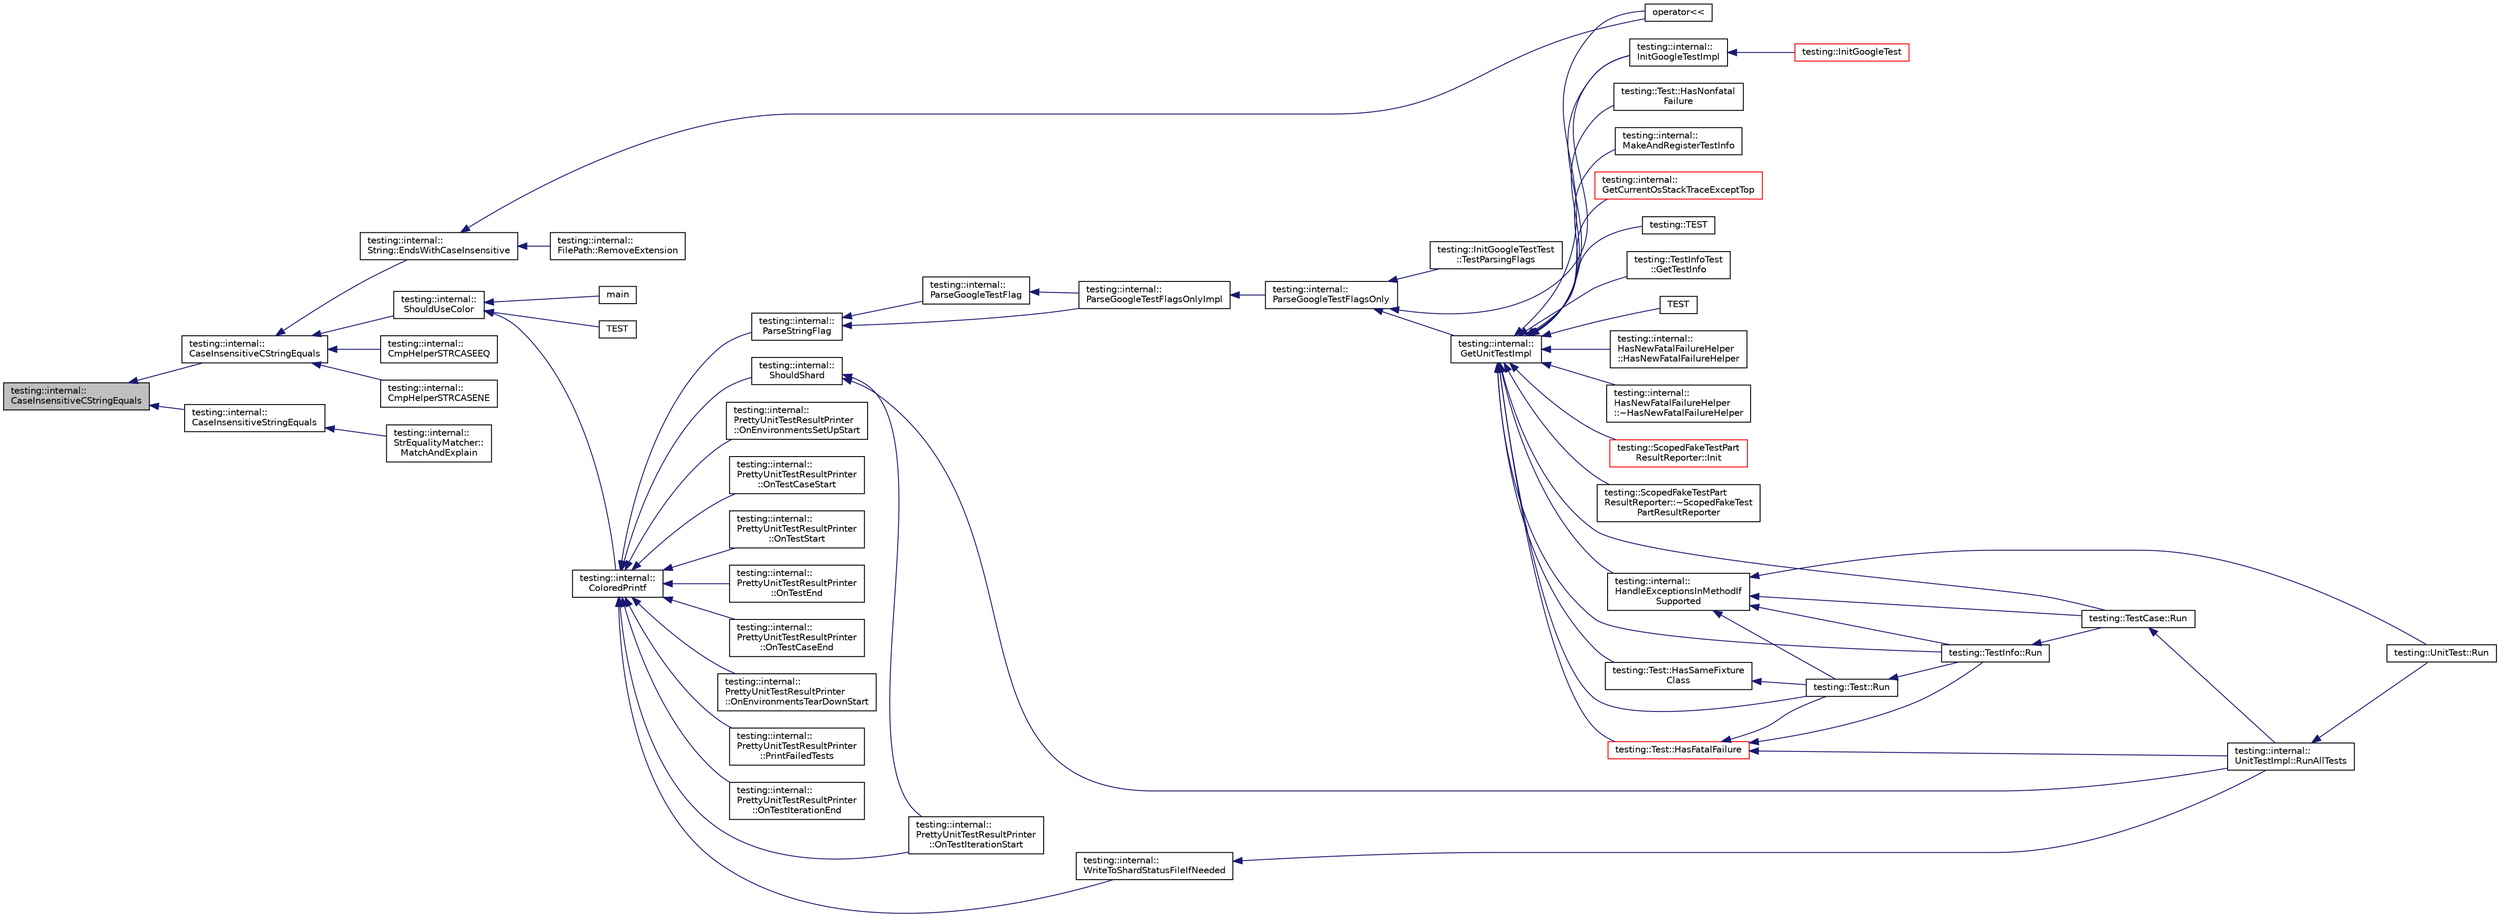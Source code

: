 digraph "testing::internal::CaseInsensitiveCStringEquals"
{
  edge [fontname="Helvetica",fontsize="10",labelfontname="Helvetica",labelfontsize="10"];
  node [fontname="Helvetica",fontsize="10",shape=record];
  rankdir="LR";
  Node260 [label="testing::internal::\lCaseInsensitiveCStringEquals",height=0.2,width=0.4,color="black", fillcolor="grey75", style="filled", fontcolor="black"];
  Node260 -> Node261 [dir="back",color="midnightblue",fontsize="10",style="solid",fontname="Helvetica"];
  Node261 [label="testing::internal::\lCaseInsensitiveCStringEquals",height=0.2,width=0.4,color="black", fillcolor="white", style="filled",URL="$d0/da7/namespacetesting_1_1internal.html#aebfd0cd34de52d7973a5b2d03ba848cf"];
  Node261 -> Node262 [dir="back",color="midnightblue",fontsize="10",style="solid",fontname="Helvetica"];
  Node262 [label="testing::internal::\lCmpHelperSTRCASEEQ",height=0.2,width=0.4,color="black", fillcolor="white", style="filled",URL="$d0/da7/namespacetesting_1_1internal.html#a30dfeb01f1bc8087c7d05205d5fa75c1"];
  Node261 -> Node263 [dir="back",color="midnightblue",fontsize="10",style="solid",fontname="Helvetica"];
  Node263 [label="testing::internal::\lCmpHelperSTRCASENE",height=0.2,width=0.4,color="black", fillcolor="white", style="filled",URL="$d0/da7/namespacetesting_1_1internal.html#a7e31d489f06ab8f6a81a7729f0c377e7"];
  Node261 -> Node264 [dir="back",color="midnightblue",fontsize="10",style="solid",fontname="Helvetica"];
  Node264 [label="testing::internal::\lString::EndsWithCaseInsensitive",height=0.2,width=0.4,color="black", fillcolor="white", style="filled",URL="$d0/dde/classtesting_1_1internal_1_1_string.html#a968f242b709f8c7c0ed5ecf246553321"];
  Node264 -> Node265 [dir="back",color="midnightblue",fontsize="10",style="solid",fontname="Helvetica"];
  Node265 [label="testing::internal::\lFilePath::RemoveExtension",height=0.2,width=0.4,color="black", fillcolor="white", style="filled",URL="$de/d14/classtesting_1_1internal_1_1_file_path.html#aab20b631705b90044d04c67205f2256f"];
  Node264 -> Node266 [dir="back",color="midnightblue",fontsize="10",style="solid",fontname="Helvetica"];
  Node266 [label="operator\<\<",height=0.2,width=0.4,color="black", fillcolor="white", style="filled",URL="$df/d01/gtest__unittest_8cc.html#a5f23eac320bc1c1dcd3cec464e31b5c6"];
  Node261 -> Node267 [dir="back",color="midnightblue",fontsize="10",style="solid",fontname="Helvetica"];
  Node267 [label="testing::internal::\lShouldUseColor",height=0.2,width=0.4,color="black", fillcolor="white", style="filled",URL="$d0/da7/namespacetesting_1_1internal.html#ac1db1b4603967a6c4404f31cbbac31a6"];
  Node267 -> Node268 [dir="back",color="midnightblue",fontsize="10",style="solid",fontname="Helvetica"];
  Node268 [label="testing::internal::\lColoredPrintf",height=0.2,width=0.4,color="black", fillcolor="white", style="filled",URL="$d0/da7/namespacetesting_1_1internal.html#adef3055706176001364e54eb73a87e31"];
  Node268 -> Node269 [dir="back",color="midnightblue",fontsize="10",style="solid",fontname="Helvetica"];
  Node269 [label="testing::internal::\lPrettyUnitTestResultPrinter\l::OnTestIterationStart",height=0.2,width=0.4,color="black", fillcolor="white", style="filled",URL="$d7/d8b/classtesting_1_1internal_1_1_pretty_unit_test_result_printer.html#abdba10a8c97e272ab4cee97cb652c957"];
  Node268 -> Node270 [dir="back",color="midnightblue",fontsize="10",style="solid",fontname="Helvetica"];
  Node270 [label="testing::internal::\lPrettyUnitTestResultPrinter\l::OnEnvironmentsSetUpStart",height=0.2,width=0.4,color="black", fillcolor="white", style="filled",URL="$d7/d8b/classtesting_1_1internal_1_1_pretty_unit_test_result_printer.html#a846a5e82b421e04fcdd2b1b2b64b162f"];
  Node268 -> Node271 [dir="back",color="midnightblue",fontsize="10",style="solid",fontname="Helvetica"];
  Node271 [label="testing::internal::\lPrettyUnitTestResultPrinter\l::OnTestCaseStart",height=0.2,width=0.4,color="black", fillcolor="white", style="filled",URL="$d7/d8b/classtesting_1_1internal_1_1_pretty_unit_test_result_printer.html#adcb68c729565d4bcdf8418a52902c3de"];
  Node268 -> Node272 [dir="back",color="midnightblue",fontsize="10",style="solid",fontname="Helvetica"];
  Node272 [label="testing::internal::\lPrettyUnitTestResultPrinter\l::OnTestStart",height=0.2,width=0.4,color="black", fillcolor="white", style="filled",URL="$d7/d8b/classtesting_1_1internal_1_1_pretty_unit_test_result_printer.html#a5078ee71cfa97e37ae7a9366149195c5"];
  Node268 -> Node273 [dir="back",color="midnightblue",fontsize="10",style="solid",fontname="Helvetica"];
  Node273 [label="testing::internal::\lPrettyUnitTestResultPrinter\l::OnTestEnd",height=0.2,width=0.4,color="black", fillcolor="white", style="filled",URL="$d7/d8b/classtesting_1_1internal_1_1_pretty_unit_test_result_printer.html#a06749ff2b32a16c127374ecd015f13e0"];
  Node268 -> Node274 [dir="back",color="midnightblue",fontsize="10",style="solid",fontname="Helvetica"];
  Node274 [label="testing::internal::\lPrettyUnitTestResultPrinter\l::OnTestCaseEnd",height=0.2,width=0.4,color="black", fillcolor="white", style="filled",URL="$d7/d8b/classtesting_1_1internal_1_1_pretty_unit_test_result_printer.html#a7a62fe58fa6f6aace813eb62b31e5a51"];
  Node268 -> Node275 [dir="back",color="midnightblue",fontsize="10",style="solid",fontname="Helvetica"];
  Node275 [label="testing::internal::\lPrettyUnitTestResultPrinter\l::OnEnvironmentsTearDownStart",height=0.2,width=0.4,color="black", fillcolor="white", style="filled",URL="$d7/d8b/classtesting_1_1internal_1_1_pretty_unit_test_result_printer.html#afea9dc849c92fdbc1d8505f4c74ffc1a"];
  Node268 -> Node276 [dir="back",color="midnightblue",fontsize="10",style="solid",fontname="Helvetica"];
  Node276 [label="testing::internal::\lPrettyUnitTestResultPrinter\l::PrintFailedTests",height=0.2,width=0.4,color="black", fillcolor="white", style="filled",URL="$d7/d8b/classtesting_1_1internal_1_1_pretty_unit_test_result_printer.html#aca5a9dc08998948e293b307d931b3f86"];
  Node268 -> Node277 [dir="back",color="midnightblue",fontsize="10",style="solid",fontname="Helvetica"];
  Node277 [label="testing::internal::\lPrettyUnitTestResultPrinter\l::OnTestIterationEnd",height=0.2,width=0.4,color="black", fillcolor="white", style="filled",URL="$d7/d8b/classtesting_1_1internal_1_1_pretty_unit_test_result_printer.html#ac29b30216023baddda04ef5889f484ff"];
  Node268 -> Node278 [dir="back",color="midnightblue",fontsize="10",style="solid",fontname="Helvetica"];
  Node278 [label="testing::internal::\lWriteToShardStatusFileIfNeeded",height=0.2,width=0.4,color="black", fillcolor="white", style="filled",URL="$d0/da7/namespacetesting_1_1internal.html#a19b35b39782d41e6ef76e1910a3a502e"];
  Node278 -> Node279 [dir="back",color="midnightblue",fontsize="10",style="solid",fontname="Helvetica"];
  Node279 [label="testing::internal::\lUnitTestImpl::RunAllTests",height=0.2,width=0.4,color="black", fillcolor="white", style="filled",URL="$d7/dda/classtesting_1_1internal_1_1_unit_test_impl.html#a1fb6be9971f4768c4136a05aa9e7e375"];
  Node279 -> Node280 [dir="back",color="midnightblue",fontsize="10",style="solid",fontname="Helvetica"];
  Node280 [label="testing::UnitTest::Run",height=0.2,width=0.4,color="black", fillcolor="white", style="filled",URL="$d7/d47/classtesting_1_1_unit_test.html#a2febc800536b44500565f4c423f359d3"];
  Node268 -> Node281 [dir="back",color="midnightblue",fontsize="10",style="solid",fontname="Helvetica"];
  Node281 [label="testing::internal::\lShouldShard",height=0.2,width=0.4,color="black", fillcolor="white", style="filled",URL="$d0/da7/namespacetesting_1_1internal.html#a0fe41657b1d1ab7ec4e37ec07403ee6c"];
  Node281 -> Node269 [dir="back",color="midnightblue",fontsize="10",style="solid",fontname="Helvetica"];
  Node281 -> Node279 [dir="back",color="midnightblue",fontsize="10",style="solid",fontname="Helvetica"];
  Node268 -> Node282 [dir="back",color="midnightblue",fontsize="10",style="solid",fontname="Helvetica"];
  Node282 [label="testing::internal::\lParseStringFlag",height=0.2,width=0.4,color="black", fillcolor="white", style="filled",URL="$d0/da7/namespacetesting_1_1internal.html#aa4ce312efaaf7a97aac2303173afe021"];
  Node282 -> Node283 [dir="back",color="midnightblue",fontsize="10",style="solid",fontname="Helvetica"];
  Node283 [label="testing::internal::\lParseGoogleTestFlag",height=0.2,width=0.4,color="black", fillcolor="white", style="filled",URL="$d0/da7/namespacetesting_1_1internal.html#afccff08aa2b1ede0dd32c1364a5dee42"];
  Node283 -> Node284 [dir="back",color="midnightblue",fontsize="10",style="solid",fontname="Helvetica"];
  Node284 [label="testing::internal::\lParseGoogleTestFlagsOnlyImpl",height=0.2,width=0.4,color="black", fillcolor="white", style="filled",URL="$d0/da7/namespacetesting_1_1internal.html#ae4c46ce8c3d016848fff52cc5133f2ac"];
  Node284 -> Node285 [dir="back",color="midnightblue",fontsize="10",style="solid",fontname="Helvetica"];
  Node285 [label="testing::internal::\lParseGoogleTestFlagsOnly",height=0.2,width=0.4,color="black", fillcolor="white", style="filled",URL="$d0/da7/namespacetesting_1_1internal.html#a472880afbcc592a41e3d623e2dec8412"];
  Node285 -> Node286 [dir="back",color="midnightblue",fontsize="10",style="solid",fontname="Helvetica"];
  Node286 [label="testing::internal::\lGetUnitTestImpl",height=0.2,width=0.4,color="black", fillcolor="white", style="filled",URL="$d0/da7/namespacetesting_1_1internal.html#a9bd0caf5d16512de38b39599c13ee634"];
  Node286 -> Node287 [dir="back",color="midnightblue",fontsize="10",style="solid",fontname="Helvetica"];
  Node287 [label="testing::internal::\lHasNewFatalFailureHelper\l::HasNewFatalFailureHelper",height=0.2,width=0.4,color="black", fillcolor="white", style="filled",URL="$d7/d43/classtesting_1_1internal_1_1_has_new_fatal_failure_helper.html#a59190a7188db558c00b4c6bf9251859a"];
  Node286 -> Node288 [dir="back",color="midnightblue",fontsize="10",style="solid",fontname="Helvetica"];
  Node288 [label="testing::internal::\lHasNewFatalFailureHelper\l::~HasNewFatalFailureHelper",height=0.2,width=0.4,color="black", fillcolor="white", style="filled",URL="$d7/d43/classtesting_1_1internal_1_1_has_new_fatal_failure_helper.html#a913b1bc7c372868c9b2dbb009044ee97"];
  Node286 -> Node289 [dir="back",color="midnightblue",fontsize="10",style="solid",fontname="Helvetica"];
  Node289 [label="testing::ScopedFakeTestPart\lResultReporter::Init",height=0.2,width=0.4,color="red", fillcolor="white", style="filled",URL="$d2/db7/classtesting_1_1_scoped_fake_test_part_result_reporter.html#a28d280a3f5d172d63b94f70b8e7660d7"];
  Node286 -> Node291 [dir="back",color="midnightblue",fontsize="10",style="solid",fontname="Helvetica"];
  Node291 [label="testing::ScopedFakeTestPart\lResultReporter::~ScopedFakeTest\lPartResultReporter",height=0.2,width=0.4,color="black", fillcolor="white", style="filled",URL="$d2/db7/classtesting_1_1_scoped_fake_test_part_result_reporter.html#a4817d59ca70228ebd5d5c3c4e8dd729d"];
  Node286 -> Node292 [dir="back",color="midnightblue",fontsize="10",style="solid",fontname="Helvetica"];
  Node292 [label="testing::Test::HasSameFixture\lClass",height=0.2,width=0.4,color="black", fillcolor="white", style="filled",URL="$df/d69/classtesting_1_1_test.html#ab76536a462529a457429061e209a8ee7"];
  Node292 -> Node293 [dir="back",color="midnightblue",fontsize="10",style="solid",fontname="Helvetica"];
  Node293 [label="testing::Test::Run",height=0.2,width=0.4,color="black", fillcolor="white", style="filled",URL="$df/d69/classtesting_1_1_test.html#ab70d07cb03d17ccb1aedc2be66eaccff"];
  Node293 -> Node294 [dir="back",color="midnightblue",fontsize="10",style="solid",fontname="Helvetica"];
  Node294 [label="testing::TestInfo::Run",height=0.2,width=0.4,color="black", fillcolor="white", style="filled",URL="$d1/d79/classtesting_1_1_test_info.html#ade784915e9be3a01e3a6ef509b77d6c9"];
  Node294 -> Node295 [dir="back",color="midnightblue",fontsize="10",style="solid",fontname="Helvetica"];
  Node295 [label="testing::TestCase::Run",height=0.2,width=0.4,color="black", fillcolor="white", style="filled",URL="$d0/dfa/classtesting_1_1_test_case.html#a6f5b3724cd5a8e446cd48a6150d08cde"];
  Node295 -> Node279 [dir="back",color="midnightblue",fontsize="10",style="solid",fontname="Helvetica"];
  Node286 -> Node296 [dir="back",color="midnightblue",fontsize="10",style="solid",fontname="Helvetica"];
  Node296 [label="testing::internal::\lHandleExceptionsInMethodIf\lSupported",height=0.2,width=0.4,color="black", fillcolor="white", style="filled",URL="$d0/da7/namespacetesting_1_1internal.html#addb2ed165b92b74e25fe9ebe9e46b9f9"];
  Node296 -> Node293 [dir="back",color="midnightblue",fontsize="10",style="solid",fontname="Helvetica"];
  Node296 -> Node294 [dir="back",color="midnightblue",fontsize="10",style="solid",fontname="Helvetica"];
  Node296 -> Node295 [dir="back",color="midnightblue",fontsize="10",style="solid",fontname="Helvetica"];
  Node296 -> Node280 [dir="back",color="midnightblue",fontsize="10",style="solid",fontname="Helvetica"];
  Node286 -> Node293 [dir="back",color="midnightblue",fontsize="10",style="solid",fontname="Helvetica"];
  Node286 -> Node297 [dir="back",color="midnightblue",fontsize="10",style="solid",fontname="Helvetica"];
  Node297 [label="testing::Test::HasFatalFailure",height=0.2,width=0.4,color="red", fillcolor="white", style="filled",URL="$df/d69/classtesting_1_1_test.html#a5e83604628ef542af888d631566ff60c"];
  Node297 -> Node293 [dir="back",color="midnightblue",fontsize="10",style="solid",fontname="Helvetica"];
  Node297 -> Node294 [dir="back",color="midnightblue",fontsize="10",style="solid",fontname="Helvetica"];
  Node297 -> Node279 [dir="back",color="midnightblue",fontsize="10",style="solid",fontname="Helvetica"];
  Node286 -> Node300 [dir="back",color="midnightblue",fontsize="10",style="solid",fontname="Helvetica"];
  Node300 [label="testing::Test::HasNonfatal\lFailure",height=0.2,width=0.4,color="black", fillcolor="white", style="filled",URL="$df/d69/classtesting_1_1_test.html#a8c00e8cc6fe10616b480bd54d2a426cb"];
  Node286 -> Node301 [dir="back",color="midnightblue",fontsize="10",style="solid",fontname="Helvetica"];
  Node301 [label="testing::internal::\lMakeAndRegisterTestInfo",height=0.2,width=0.4,color="black", fillcolor="white", style="filled",URL="$d0/da7/namespacetesting_1_1internal.html#a7f2e4e46c969fcae9d801d93a3e932fd"];
  Node286 -> Node294 [dir="back",color="midnightblue",fontsize="10",style="solid",fontname="Helvetica"];
  Node286 -> Node295 [dir="back",color="midnightblue",fontsize="10",style="solid",fontname="Helvetica"];
  Node286 -> Node302 [dir="back",color="midnightblue",fontsize="10",style="solid",fontname="Helvetica"];
  Node302 [label="testing::internal::\lGetCurrentOsStackTraceExceptTop",height=0.2,width=0.4,color="red", fillcolor="white", style="filled",URL="$d0/da7/namespacetesting_1_1internal.html#aeb475922b8cd1e6c60ac052bbc396e62"];
  Node286 -> Node312 [dir="back",color="midnightblue",fontsize="10",style="solid",fontname="Helvetica"];
  Node312 [label="testing::internal::\lInitGoogleTestImpl",height=0.2,width=0.4,color="black", fillcolor="white", style="filled",URL="$d0/da7/namespacetesting_1_1internal.html#ac3c6fa93391768aa91c6238b31aaeeb5"];
  Node312 -> Node313 [dir="back",color="midnightblue",fontsize="10",style="solid",fontname="Helvetica"];
  Node313 [label="testing::InitGoogleTest",height=0.2,width=0.4,color="red", fillcolor="white", style="filled",URL="$d0/d75/namespacetesting.html#afd726ae08c9bd16dc52f78c822d9946b"];
  Node286 -> Node266 [dir="back",color="midnightblue",fontsize="10",style="solid",fontname="Helvetica"];
  Node286 -> Node322 [dir="back",color="midnightblue",fontsize="10",style="solid",fontname="Helvetica"];
  Node322 [label="testing::TEST",height=0.2,width=0.4,color="black", fillcolor="white", style="filled",URL="$d0/d75/namespacetesting.html#ae0cbea692840c88ab0b03285eb69ac97"];
  Node286 -> Node323 [dir="back",color="midnightblue",fontsize="10",style="solid",fontname="Helvetica"];
  Node323 [label="testing::TestInfoTest\l::GetTestInfo",height=0.2,width=0.4,color="black", fillcolor="white", style="filled",URL="$d8/dd2/classtesting_1_1_test_info_test.html#a4140c1302bf53c7f1375a23923624f04"];
  Node286 -> Node324 [dir="back",color="midnightblue",fontsize="10",style="solid",fontname="Helvetica"];
  Node324 [label="TEST",height=0.2,width=0.4,color="black", fillcolor="white", style="filled",URL="$df/d01/gtest__unittest_8cc.html#a3e3bfce9c199215053e43d9d1a248af8"];
  Node285 -> Node312 [dir="back",color="midnightblue",fontsize="10",style="solid",fontname="Helvetica"];
  Node285 -> Node325 [dir="back",color="midnightblue",fontsize="10",style="solid",fontname="Helvetica"];
  Node325 [label="testing::InitGoogleTestTest\l::TestParsingFlags",height=0.2,width=0.4,color="black", fillcolor="white", style="filled",URL="$d4/d81/classtesting_1_1_init_google_test_test.html#add290338cf429308d0ab275ae4c46e69"];
  Node282 -> Node284 [dir="back",color="midnightblue",fontsize="10",style="solid",fontname="Helvetica"];
  Node267 -> Node326 [dir="back",color="midnightblue",fontsize="10",style="solid",fontname="Helvetica"];
  Node326 [label="main",height=0.2,width=0.4,color="black", fillcolor="white", style="filled",URL="$d9/d4a/gtest__color__test___8cc.html#a3c04138a5bfe5d72780bb7e82a18e627"];
  Node267 -> Node327 [dir="back",color="midnightblue",fontsize="10",style="solid",fontname="Helvetica"];
  Node327 [label="TEST",height=0.2,width=0.4,color="black", fillcolor="white", style="filled",URL="$df/d01/gtest__unittest_8cc.html#aaf1acc03f393989f85aafd13c880fa44"];
  Node260 -> Node328 [dir="back",color="midnightblue",fontsize="10",style="solid",fontname="Helvetica"];
  Node328 [label="testing::internal::\lCaseInsensitiveStringEquals",height=0.2,width=0.4,color="black", fillcolor="white", style="filled",URL="$d0/da7/namespacetesting_1_1internal.html#a383de24b1cca6648c14b03964c0ed843"];
  Node328 -> Node329 [dir="back",color="midnightblue",fontsize="10",style="solid",fontname="Helvetica"];
  Node329 [label="testing::internal::\lStrEqualityMatcher::\lMatchAndExplain",height=0.2,width=0.4,color="black", fillcolor="white", style="filled",URL="$df/d76/classtesting_1_1internal_1_1_str_equality_matcher.html#aedb1ac6fc8c15b318dfd8e99927aa2e1"];
}
